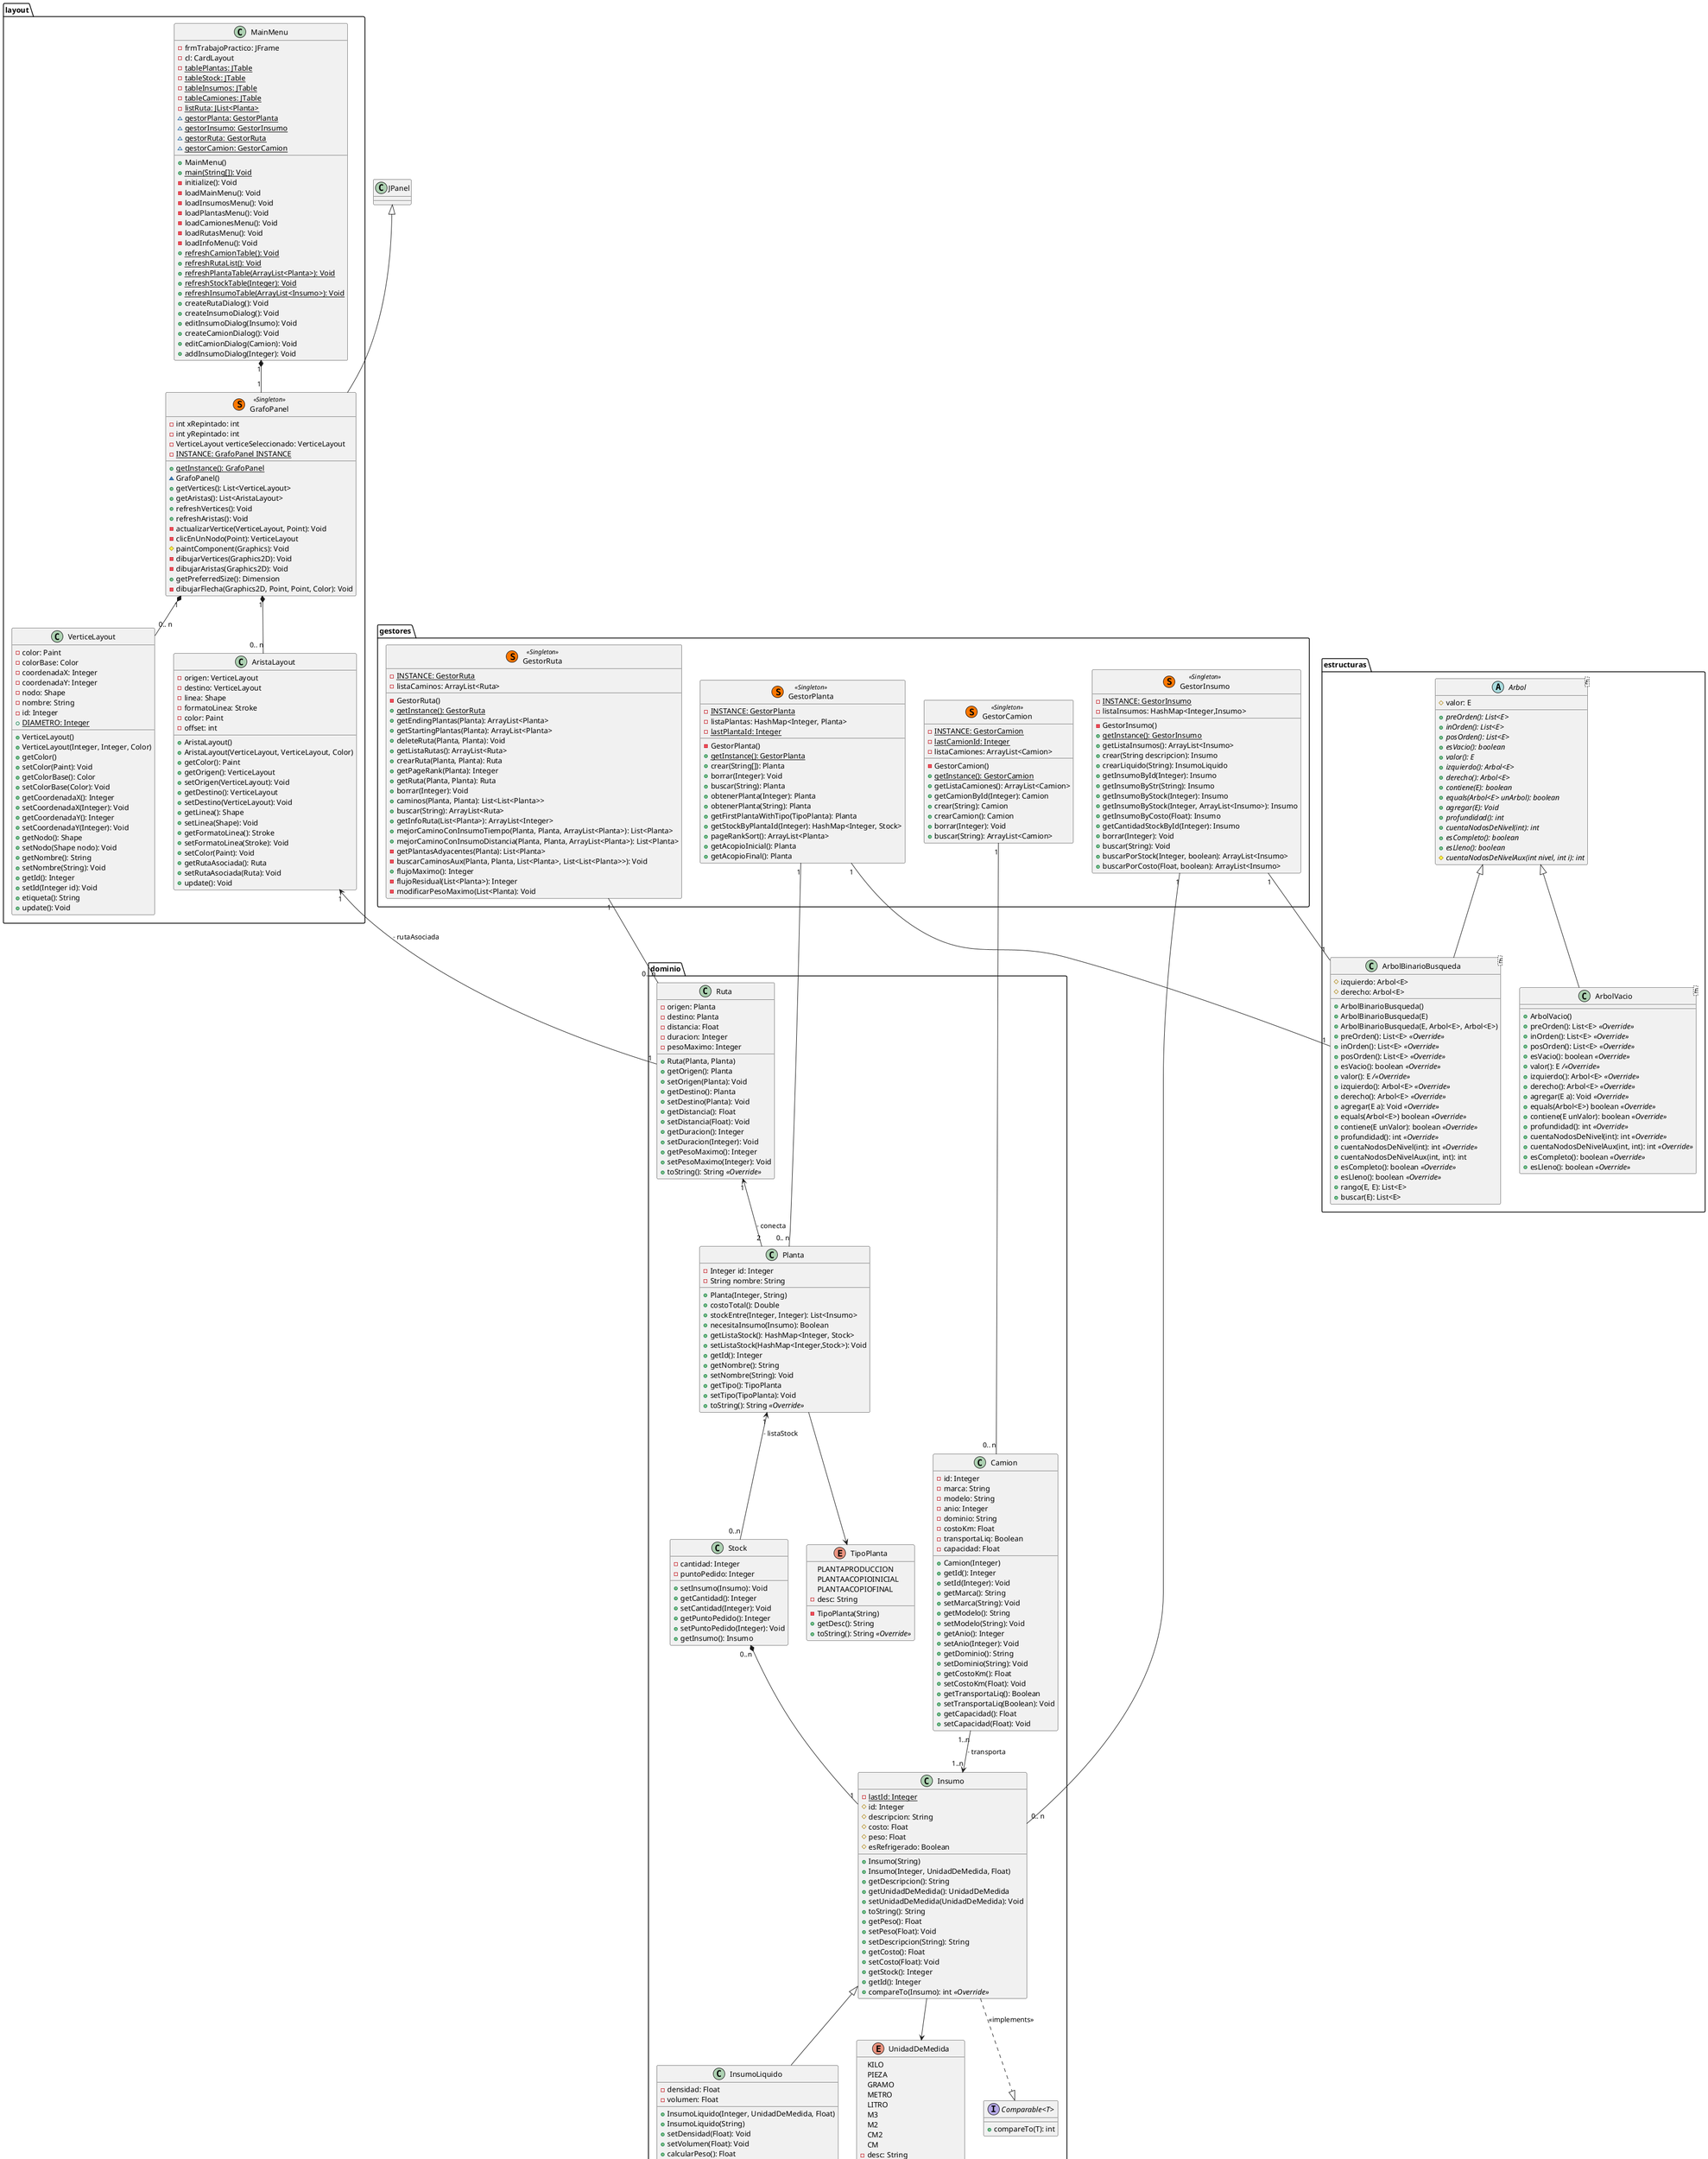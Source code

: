 @startuml

package dominio{

    class Insumo {
    	-{static}lastId: Integer
    	#id: Integer
    	#descripcion: String
    	#costo: Float
    	#peso: Float
    	#esRefrigerado: Boolean
    	+Insumo(String)
    	+Insumo(Integer, UnidadDeMedida, Float)
    	+getDescripcion(): String
    	+getUnidadDeMedida(): UnidadDeMedida
    	+setUnidadDeMedida(UnidadDeMedida): Void
    	+toString(): String
    	+getPeso(): Float
    	+setPeso(Float): Void
    	+setDescripcion(String): String
    	+getCosto(): Float
    	+setCosto(Float): Void
    	+getStock(): Integer
    	+getId(): Integer    
        +compareTo(Insumo): int //<<Override>>//
    }

    class InsumoLiquido  {
    	-densidad: Float
    	-volumen: Float
    	+InsumoLiquido(Integer, UnidadDeMedida, Float)
    	+InsumoLiquido(String)
    	+setDensidad(Float): Void
    	+setVolumen(Float): Void
    	+calcularPeso(): Float
    	+calcularPeso(Float): Float
    }
    
    Insumo <|-- InsumoLiquido

    enum UnidadDeMedida{
        KILO
        PIEZA
        GRAMO
        METRO
        LITRO
        M3
        M2
        CM2
        CM
        -desc: String
        -UnidadDeMedida(String)
        +gestDesc(): String
        +toString(): String //<<Override>>//
    }

    class Stock {
    	-cantidad: Integer
    	-puntoPedido: Integer
    	+setInsumo(Insumo): Void
    	+getCantidad(): Integer
    	+setCantidad(Integer): Void
    	+getPuntoPedido(): Integer
    	+setPuntoPedido(Integer): Void
    	+getInsumo(): Insumo
    }

    class Planta{
    	-Integer id: Integer
    	-String nombre: String
    	+Planta(Integer, String)
    	+costoTotal(): Double
    	+stockEntre(Integer, Integer): List<Insumo>
    	+necesitaInsumo(Insumo): Boolean
    	+getListaStock(): HashMap<Integer, Stock>
    	+setListaStock(HashMap<Integer,Stock>): Void
    	+getId(): Integer
    	+getNombre(): String
    	+setNombre(String): Void
    	+getTipo(): TipoPlanta
    	+setTipo(TipoPlanta): Void
        +toString(): String //<<Override>>//
    }

    enum TipoPlanta{
        PLANTAPRODUCCION
        PLANTAACOPIOINICIAL
        PLANTAACOPIOFINAL
        -desc: String
        -TipoPlanta(String)
        +getDesc(): String
        +toString(): String //<<Override>>//
    }

    class Ruta {
    	-origen: Planta
    	-destino: Planta
    	-distancia: Float
    	-duracion: Integer
    	-pesoMaximo: Integer
    	+Ruta(Planta, Planta)
    	+getOrigen(): Planta
    	+setOrigen(Planta): Void
    	+getDestino(): Planta
    	+setDestino(Planta): Void
    	+getDistancia(): Float
    	+setDistancia(Float): Void
    	+getDuracion(): Integer
    	+setDuracion(Integer): Void
    	+getPesoMaximo(): Integer
    	+setPesoMaximo(Integer): Void
        +toString(): String //<<Override>>//
    }
    
    class Camion {
    	-id: Integer
    	-marca: String
    	-modelo: String
    	-anio: Integer
    	-dominio: String
    	-costoKm: Float
    	-transportaLiq: Boolean
    	-capacidad: Float
    	+Camion(Integer)
    	+getId(): Integer
    	+setId(Integer): Void
    	+getMarca(): String
    	+setMarca(String): Void
    	+getModelo(): String
    	+setModelo(String): Void
    	+getAnio(): Integer
    	+setAnio(Integer): Void
    	+getDominio(): String
    	+setDominio(String): Void
    	+getCostoKm(): Float
    	+setCostoKm(Float): Void
    	+getTransportaLiq(): Boolean
    	+setTransportaLiq(Boolean): Void
    	+getCapacidad(): Float
    	+setCapacidad(Float): Void
    }

    interface "Comparable<T>"{
            +compareTo(T): int
    }

    Insumo --> UnidadDeMedida
    Insumo ..|> "Comparable<T>": "<<implements>>"
    Planta --> TipoPlanta
    Stock "0..n" *-- "1" Insumo
    Planta "1" <-- "0..n" Stock: ˗ listaStock
    Camion "1..n"  --> "1..n" Insumo: ˗ transporta
    Ruta "1" <-- "2" Planta: ˗ conecta

}

package estructuras{
    abstract class "Arbol<E>" as Arbol_E_  {
    	#valor: E
    	+{abstract}preOrden(): List<E>
    	+{abstract}inOrden(): List<E>
    	+{abstract}posOrden(): List<E>
    	+{abstract}esVacio(): boolean
    	+{abstract}valor(): E
    	+{abstract}izquierdo(): Arbol<E>
    	+{abstract}derecho(): Arbol<E>
    	+{abstract}contiene(E): boolean
    	+{abstract}equals(Arbol<E> unArbol): boolean
    	+{abstract}agregar(E): Void
    	+{abstract}profundidad(): int
    	+{abstract}cuentaNodosDeNivel(int): int
    	+{abstract}esCompleto(): boolean
    	+{abstract}esLleno(): boolean
    	#{abstract}cuentaNodosDeNivelAux(int nivel, int i): int
    }
    
    class "ArbolBinarioBusqueda<E>" as ArbolBinarioBusqueda_E_ {
    	#izquierdo: Arbol<E>
    	#derecho: Arbol<E> 
    	+ArbolBinarioBusqueda()
    	+ArbolBinarioBusqueda(E)
    	+ArbolBinarioBusqueda(E, Arbol<E>, Arbol<E>)
    	+preOrden(): List<E> //<<Override>>//
    	+inOrden(): List<E> //<<Override>>//
    	+posOrden(): List<E> //<<Override>>//
    	+esVacio(): boolean //<<Override>>//
    	+valor(): E ///<<Override>>//
    	+izquierdo(): Arbol<E> //<<Override>>//
    	+derecho(): Arbol<E> //<<Override>>//
    	+agregar(E a): Void //<<Override>>//
    	+equals(Arbol<E>) boolean //<<Override>>//
    	+contiene(E unValor): boolean //<<Override>>//
    	+profundidad(): int //<<Override>>//
    	+cuentaNodosDeNivel(int): int //<<Override>>//
    	+cuentaNodosDeNivelAux(int, int): int
    	+esCompleto(): boolean //<<Override>>//
    	+esLleno(): boolean //<<Override>>//
    	+rango(E, E): List<E>
    	+buscar(E): List<E>
    }
    
    class "ArbolVacio<E>" as ArbolVacio{
    	+ArbolVacio()
    	+preOrden(): List<E> //<<Override>>//
    	+inOrden(): List<E> //<<Override>>//
    	+posOrden(): List<E> //<<Override>>//
    	+esVacio(): boolean //<<Override>>//
    	+valor(): E ///<<Override>>//
    	+izquierdo(): Arbol<E> //<<Override>>//
    	+derecho(): Arbol<E> //<<Override>>//
    	+agregar(E a): Void //<<Override>>//
    	+equals(Arbol<E>) boolean //<<Override>>//
    	+contiene(E unValor): boolean //<<Override>>//
    	+profundidad(): int //<<Override>>//
    	+cuentaNodosDeNivel(int): int //<<Override>>//
    	+cuentaNodosDeNivelAux(int, int): int //<<Override>>//
    	+esCompleto(): boolean //<<Override>>//
    	+esLleno(): boolean //<<Override>>//
    }
    
    Arbol_E_ <|-- ArbolBinarioBusqueda_E_
    Arbol_E_ <|-- ArbolVacio
}

package gestores{
    class GestorInsumo <<(S, #FF7700) Singleton>>{
    	-{static}INSTANCE: GestorInsumo
    	-listaInsumos: HashMap<Integer,Insumo>
    	-GestorInsumo()
    	+{static}getInstance(): GestorInsumo
    	+getListaInsumos(): ArrayList<Insumo>
    	+crear(String descripcion): Insumo
    	+crearLiquido(String): InsumoLiquido
    	+getInsumoById(Integer): Insumo
    	+getInsumoByStr(String): Insumo
    	+getInsumoByStock(Integer): Insumo
    	+getInsumoByStock(Integer, ArrayList<Insumo>): Insumo
    	+getInsumoByCosto(Float): Insumo
    	+getCantidadStockById(Integer): Insumo
    	+borrar(Integer): Void
    	+buscar(String): Void
    	+buscarPorStock(Integer, boolean): ArrayList<Insumo>
    	+buscarPorCosto(Float, boolean): ArrayList<Insumo>
    }

    class GestorPlanta <<(S, #FF7700) Singleton>> {
        -{static} INSTANCE: GestorPlanta
        -listaPlantas: HashMap<Integer, Planta>
        -{static} lastPlantaId: Integer
        -GestorPlanta()
        +{static} getInstance(): GestorPlanta
        +crear(String[]): Planta
        +borrar(Integer): Void
        +buscar(String): Planta
        +obtenerPlanta(Integer): Planta
        +obtenerPlanta(String): Planta
        +getFirstPlantaWithTipo(TipoPlanta): Planta
        +getStockByPlantaId(Integer): HashMap<Integer, Stock>
		+pageRankSort(): ArrayList<Planta>
		+getAcopioInicial(): Planta
		+getAcopioFinal(): Planta
    }

    class GestorRuta <<(S, #FF7700) Singleton>> {
    	-{static}INSTANCE: GestorRuta
    	-listaCaminos: ArrayList<Ruta>
    	-GestorRuta()
    	+{static}getInstance(): GestorRuta
    	+getEndingPlantas(Planta): ArrayList<Planta>
    	+getStartingPlantas(Planta): ArrayList<Planta>
    	+deleteRuta(Planta, Planta): Void
    	+getListaRutas(): ArrayList<Ruta>
    	+crearRuta(Planta, Planta): Ruta
    	+getPageRank(Planta): Integer
    	+getRuta(Planta, Planta): Ruta
    	+borrar(Integer): Void
    	+caminos(Planta, Planta): List<List<Planta>>
    	+buscar(String): ArrayList<Ruta>
    	+getInfoRuta(List<Planta>): ArrayList<Integer>
        +mejorCaminoConInsumoTiempo(Planta, Planta, ArrayList<Planta>): List<Planta>    
    	+mejorCaminoConInsumoDistancia(Planta, Planta, ArrayList<Planta>): List<Planta>
    	-getPlantasAdyacentes(Planta): List<Planta>
    	-buscarCaminosAux(Planta, Planta, List<Planta>, List<List<Planta>>): Void
    	+flujoMaximo(): Integer
    	-flujoResidual(List<Planta>): Integer
    	-modificarPesoMaximo(List<Planta): Void
    }

    class GestorCamion <<(S, #FF7700) Singleton>>{
    	-{static}INSTANCE: GestorCamion
    	-{static}lastCamionId: Integer
    	-listaCamiones: ArrayList<Camion>
    	-GestorCamion()
    	+{static}getInstance(): GestorCamion
    	+getListaCamiones(): ArrayList<Camion>
    	+getCamionById(Integer): Camion
    	+crear(String): Camion
    	+crearCamion(): Camion
    	+borrar(Integer): Void
    	+buscar(String): ArrayList<Camion>
    }

    together {
        class GestorPlanta
        class GestorRuta
        class GestorInsumo
        class GestorCamion
    } 
}

GestorRuta "1" -- "0.. n" Ruta
GestorCamion "1" -- "0.. n" Camion
GestorPlanta "1" -- "0.. n" Planta
GestorInsumo "1" -- "0.. n" Insumo

package layout{

    class GrafoPanel <<(S, #FF7700) Singleton>>{
    	-int xRepintado: int
    	-int yRepintado: int
    	-VerticeLayout verticeSeleccionado: VerticeLayout
    	-{static}INSTANCE: GrafoPanel INSTANCE
    	+{static}getInstance(): GrafoPanel
    	~GrafoPanel()
    	+getVertices(): List<VerticeLayout>
    	+getAristas(): List<AristaLayout>
    	+refreshVertices(): Void
    	+refreshAristas(): Void
    	-actualizarVertice(VerticeLayout, Point): Void
    	-clicEnUnNodo(Point): VerticeLayout
    	#paintComponent(Graphics): Void
    	-dibujarVertices(Graphics2D): Void
    	-dibujarAristas(Graphics2D): Void
    	+getPreferredSize(): Dimension
    	-dibujarFlecha(Graphics2D, Point, Point, Color): Void
    }
    
    class VerticeLayout {
    	-color: Paint
    	-colorBase: Color
    	-coordenadaX: Integer
    	-coordenadaY: Integer
    	-nodo: Shape
    	-nombre: String
    	-id: Integer
    	+{static}DIAMETRO: Integer
    	+VerticeLayout()
    	+VerticeLayout(Integer, Integer, Color)
    	+getColor()
    	+setColor(Paint): Void
    	+getColorBase(): Color
    	+setColorBase(Color): Void
    	+getCoordenadaX(): Integer
    	+setCoordenadaX(Integer): Void
    	+getCoordenadaY(): Integer
    	+setCoordenadaY(Integer): Void
    	+getNodo(): Shape
    	+setNodo(Shape nodo): Void
    	+getNombre(): String
    	+setNombre(String): Void
    	+getId(): Integer
    	+setId(Integer id): Void
    	+etiqueta(): String
    	+update(): Void
    }

    
    class AristaLayout{
    	-origen: VerticeLayout
    	-destino: VerticeLayout
    	-linea: Shape
    	-formatoLinea: Stroke
    	-color: Paint
    	-offset: int
    	+AristaLayout()
    	+AristaLayout(VerticeLayout, VerticeLayout, Color)
    	+getColor(): Paint
    	+getOrigen(): VerticeLayout
    	+setOrigen(VerticeLayout): Void
    	+getDestino(): VerticeLayout
    	+setDestino(VerticeLayout): Void
    	+getLinea(): Shape
    	+setLinea(Shape): Void
    	+getFormatoLinea(): Stroke
    	+setFormatoLinea(Stroke): Void
    	+setColor(Paint): Void
    	+getRutaAsociada(): Ruta
    	+setRutaAsociada(Ruta): Void
    	+update(): Void
    }
    
    class MainMenu {
    	-frmTrabajoPractico: JFrame
    	-cl: CardLayout
    	-{static}tablePlantas: JTable
    	-{static}tableStock: JTable
    	-{static}tableInsumos: JTable
    	-{static}tableCamiones: JTable
    	-{static}listRuta: JList<Planta>
    	~{static}gestorPlanta: GestorPlanta
    	~{static}gestorInsumo: GestorInsumo
    	~{static}gestorRuta: GestorRuta
    	~{static}gestorCamion: GestorCamion
    	+MainMenu()
    	+{static}main(String[]): Void
    	-initialize(): Void
    	-loadMainMenu(): Void
    	-loadInsumosMenu(): Void
    	-loadPlantasMenu(): Void
    	-loadCamionesMenu(): Void
    	-loadRutasMenu(): Void
    	-loadInfoMenu(): Void
    	+{static}refreshCamionTable(): Void
    	+{static}refreshRutaList(): Void
    	+{static}refreshPlantaTable(ArrayList<Planta>): Void
    	+{static}refreshStockTable(Integer): Void
    	+{static}refreshInsumoTable(ArrayList<Insumo>): Void
    	+createRutaDialog(): Void
    	+createInsumoDialog(): Void
    	+editInsumoDialog(Insumo): Void
    	+createCamionDialog(): Void
    	+editCamionDialog(Camion): Void
    	+addInsumoDialog(Integer): Void
    }
    
    GrafoPanel "1" *-- "0.. n" VerticeLayout
    GrafoPanel "1" *-- "0.. n" AristaLayout
    MainMenu "1" *-- "1" GrafoPanel
}

AristaLayout "1" <-- "1" Ruta: ˗ rutaAsociada

GestorInsumo "1" -- "1" ArbolBinarioBusqueda_E_
GestorPlanta "1" -- "1" ArbolBinarioBusqueda_E_

class JPanel {
}
    
JPanel <|-- GrafoPanel

@enduml